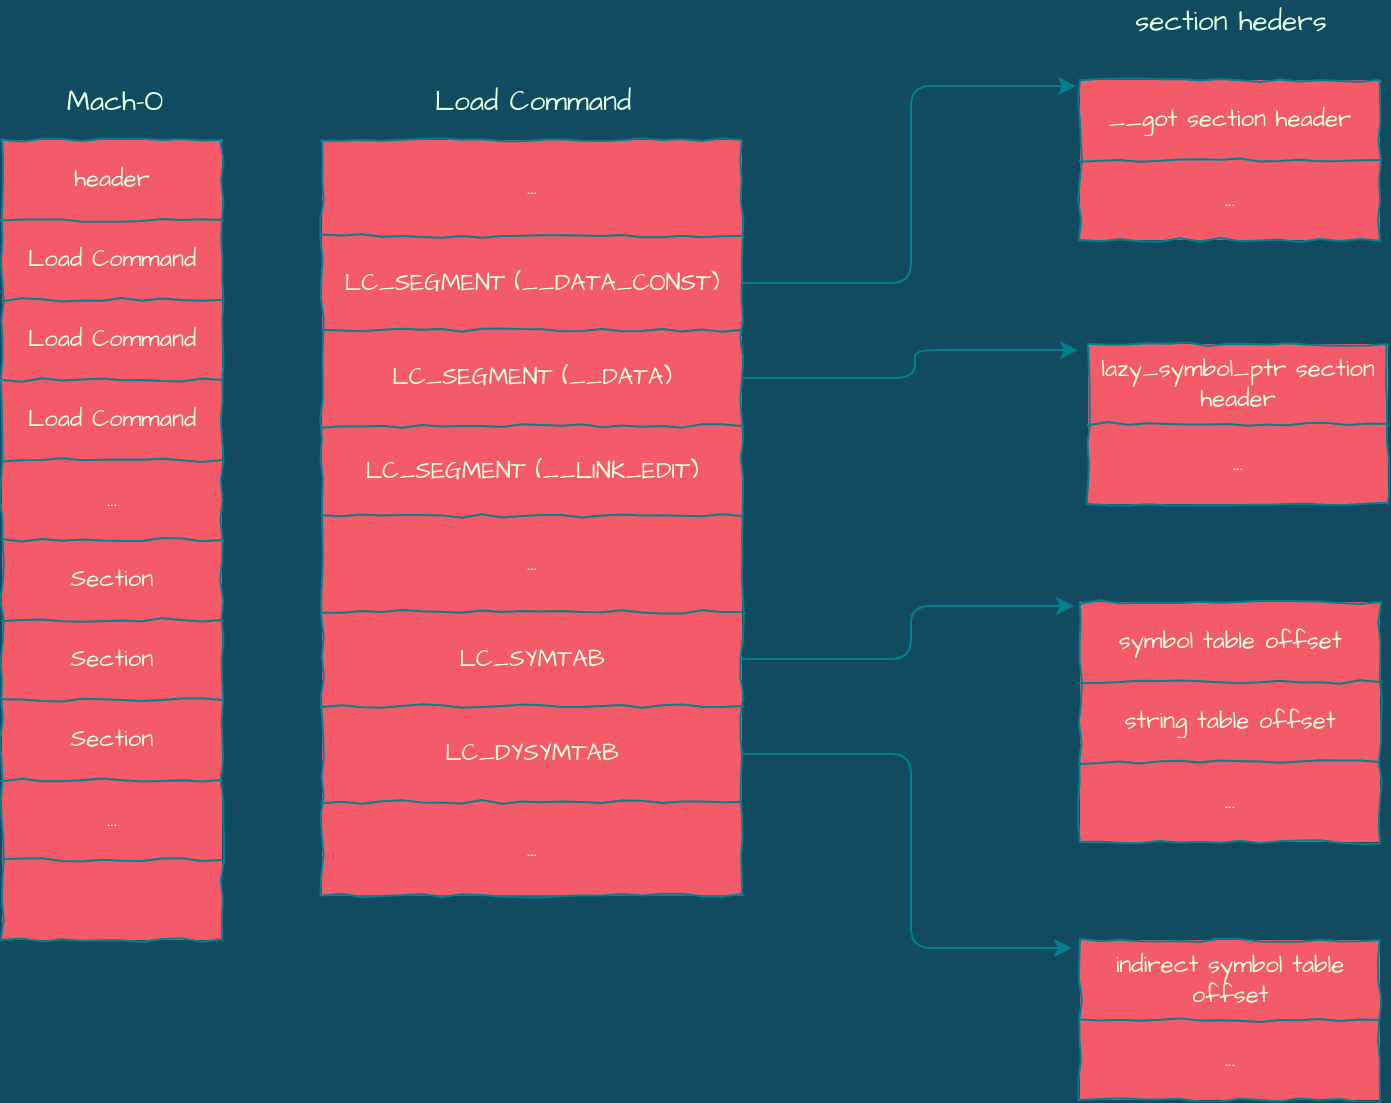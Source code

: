 <mxfile version="14.1.9" type="github" pages="2">
  <diagram id="kLP2BdOTn0ogQ7rsq4Yj" name="Page-1">
    <mxGraphModel dx="1176" dy="738" grid="1" gridSize="10" guides="1" tooltips="1" connect="1" arrows="1" fold="1" page="1" pageScale="1" pageWidth="827" pageHeight="1169" background="#114B5F" math="0" shadow="0">
      <root>
        <mxCell id="0" />
        <mxCell id="1" parent="0" />
        <mxCell id="2Gsh4tW_Gu2w8K7v1lou-30" value="" style="shape=table;html=1;whiteSpace=wrap;startSize=0;container=1;collapsible=0;childLayout=tableLayout;comic=1;fillColor=#F45B69;strokeColor=#028090;fontColor=#E4FDE1;fontFamily=Architects Daughter;fontSource=https%3A%2F%2Ffonts.googleapis.com%2Fcss%3Ffamily%3DArchitects%2BDaughter;" parent="1" vertex="1">
          <mxGeometry x="90" y="160" width="110" height="400" as="geometry" />
        </mxCell>
        <mxCell id="2Gsh4tW_Gu2w8K7v1lou-31" value="" style="shape=partialRectangle;html=1;whiteSpace=wrap;collapsible=0;dropTarget=0;pointerEvents=0;fillColor=none;top=0;left=0;bottom=0;right=0;points=[[0,0.5],[1,0.5]];portConstraint=eastwest;strokeColor=#028090;fontColor=#E4FDE1;" parent="2Gsh4tW_Gu2w8K7v1lou-30" vertex="1">
          <mxGeometry width="110" height="40" as="geometry" />
        </mxCell>
        <mxCell id="2Gsh4tW_Gu2w8K7v1lou-32" value="header" style="shape=partialRectangle;html=1;whiteSpace=wrap;connectable=0;overflow=hidden;fillColor=none;top=0;left=0;bottom=0;right=0;strokeColor=#028090;fontColor=#E4FDE1;fontFamily=Architects Daughter;fontSource=https%3A%2F%2Ffonts.googleapis.com%2Fcss%3Ffamily%3DArchitects%2BDaughter;" parent="2Gsh4tW_Gu2w8K7v1lou-31" vertex="1">
          <mxGeometry width="110" height="40" as="geometry" />
        </mxCell>
        <mxCell id="2Gsh4tW_Gu2w8K7v1lou-33" value="" style="shape=partialRectangle;html=1;whiteSpace=wrap;collapsible=0;dropTarget=0;pointerEvents=0;fillColor=none;top=0;left=0;bottom=0;right=0;points=[[0,0.5],[1,0.5]];portConstraint=eastwest;strokeColor=#028090;fontColor=#E4FDE1;" parent="2Gsh4tW_Gu2w8K7v1lou-30" vertex="1">
          <mxGeometry y="40" width="110" height="40" as="geometry" />
        </mxCell>
        <mxCell id="2Gsh4tW_Gu2w8K7v1lou-34" value="Load Command" style="shape=partialRectangle;html=1;whiteSpace=wrap;connectable=0;overflow=hidden;fillColor=none;top=0;left=0;bottom=0;right=0;strokeColor=#028090;fontColor=#E4FDE1;fontFamily=Architects Daughter;fontSource=https%3A%2F%2Ffonts.googleapis.com%2Fcss%3Ffamily%3DArchitects%2BDaughter;" parent="2Gsh4tW_Gu2w8K7v1lou-33" vertex="1">
          <mxGeometry width="110" height="40" as="geometry" />
        </mxCell>
        <mxCell id="2Gsh4tW_Gu2w8K7v1lou-35" value="" style="shape=partialRectangle;html=1;whiteSpace=wrap;collapsible=0;dropTarget=0;pointerEvents=0;fillColor=none;top=0;left=0;bottom=0;right=0;points=[[0,0.5],[1,0.5]];portConstraint=eastwest;strokeColor=#028090;fontColor=#E4FDE1;" parent="2Gsh4tW_Gu2w8K7v1lou-30" vertex="1">
          <mxGeometry y="80" width="110" height="40" as="geometry" />
        </mxCell>
        <mxCell id="2Gsh4tW_Gu2w8K7v1lou-36" value="Load Command" style="shape=partialRectangle;html=1;whiteSpace=wrap;connectable=0;overflow=hidden;fillColor=none;top=0;left=0;bottom=0;right=0;strokeColor=#028090;fontColor=#E4FDE1;fontFamily=Architects Daughter;fontSource=https%3A%2F%2Ffonts.googleapis.com%2Fcss%3Ffamily%3DArchitects%2BDaughter;" parent="2Gsh4tW_Gu2w8K7v1lou-35" vertex="1">
          <mxGeometry width="110" height="40" as="geometry" />
        </mxCell>
        <mxCell id="2Gsh4tW_Gu2w8K7v1lou-37" value="" style="shape=partialRectangle;html=1;whiteSpace=wrap;collapsible=0;dropTarget=0;pointerEvents=0;fillColor=none;top=0;left=0;bottom=0;right=0;points=[[0,0.5],[1,0.5]];portConstraint=eastwest;strokeColor=#028090;fontColor=#E4FDE1;" parent="2Gsh4tW_Gu2w8K7v1lou-30" vertex="1">
          <mxGeometry y="120" width="110" height="40" as="geometry" />
        </mxCell>
        <mxCell id="2Gsh4tW_Gu2w8K7v1lou-38" value="Load Command" style="shape=partialRectangle;html=1;whiteSpace=wrap;connectable=0;overflow=hidden;fillColor=none;top=0;left=0;bottom=0;right=0;strokeColor=#028090;fontColor=#E4FDE1;fontFamily=Architects Daughter;fontSource=https%3A%2F%2Ffonts.googleapis.com%2Fcss%3Ffamily%3DArchitects%2BDaughter;" parent="2Gsh4tW_Gu2w8K7v1lou-37" vertex="1">
          <mxGeometry width="110" height="40" as="geometry" />
        </mxCell>
        <mxCell id="2Gsh4tW_Gu2w8K7v1lou-39" value="" style="shape=partialRectangle;html=1;whiteSpace=wrap;collapsible=0;dropTarget=0;pointerEvents=0;fillColor=none;top=0;left=0;bottom=0;right=0;points=[[0,0.5],[1,0.5]];portConstraint=eastwest;strokeColor=#028090;fontColor=#E4FDE1;" parent="2Gsh4tW_Gu2w8K7v1lou-30" vertex="1">
          <mxGeometry y="160" width="110" height="40" as="geometry" />
        </mxCell>
        <mxCell id="2Gsh4tW_Gu2w8K7v1lou-40" value="..." style="shape=partialRectangle;html=1;whiteSpace=wrap;connectable=0;overflow=hidden;fillColor=none;top=0;left=0;bottom=0;right=0;strokeColor=#028090;fontColor=#E4FDE1;fontFamily=Architects Daughter;fontSource=https%3A%2F%2Ffonts.googleapis.com%2Fcss%3Ffamily%3DArchitects%2BDaughter;" parent="2Gsh4tW_Gu2w8K7v1lou-39" vertex="1">
          <mxGeometry width="110" height="40" as="geometry" />
        </mxCell>
        <mxCell id="2Gsh4tW_Gu2w8K7v1lou-41" value="" style="shape=partialRectangle;html=1;whiteSpace=wrap;collapsible=0;dropTarget=0;pointerEvents=0;fillColor=none;top=0;left=0;bottom=0;right=0;points=[[0,0.5],[1,0.5]];portConstraint=eastwest;strokeColor=#028090;fontColor=#E4FDE1;" parent="2Gsh4tW_Gu2w8K7v1lou-30" vertex="1">
          <mxGeometry y="200" width="110" height="40" as="geometry" />
        </mxCell>
        <mxCell id="2Gsh4tW_Gu2w8K7v1lou-42" value="Section" style="shape=partialRectangle;html=1;whiteSpace=wrap;connectable=0;overflow=hidden;fillColor=none;top=0;left=0;bottom=0;right=0;strokeColor=#028090;fontColor=#E4FDE1;fontFamily=Architects Daughter;fontSource=https%3A%2F%2Ffonts.googleapis.com%2Fcss%3Ffamily%3DArchitects%2BDaughter;" parent="2Gsh4tW_Gu2w8K7v1lou-41" vertex="1">
          <mxGeometry width="110" height="40" as="geometry" />
        </mxCell>
        <mxCell id="2Gsh4tW_Gu2w8K7v1lou-43" value="" style="shape=partialRectangle;html=1;whiteSpace=wrap;collapsible=0;dropTarget=0;pointerEvents=0;fillColor=none;top=0;left=0;bottom=0;right=0;points=[[0,0.5],[1,0.5]];portConstraint=eastwest;strokeColor=#028090;fontColor=#E4FDE1;" parent="2Gsh4tW_Gu2w8K7v1lou-30" vertex="1">
          <mxGeometry y="240" width="110" height="40" as="geometry" />
        </mxCell>
        <mxCell id="2Gsh4tW_Gu2w8K7v1lou-44" value="Section" style="shape=partialRectangle;html=1;whiteSpace=wrap;connectable=0;overflow=hidden;fillColor=none;top=0;left=0;bottom=0;right=0;strokeColor=#028090;fontColor=#E4FDE1;fontFamily=Architects Daughter;fontSource=https%3A%2F%2Ffonts.googleapis.com%2Fcss%3Ffamily%3DArchitects%2BDaughter;" parent="2Gsh4tW_Gu2w8K7v1lou-43" vertex="1">
          <mxGeometry width="110" height="40" as="geometry" />
        </mxCell>
        <mxCell id="2Gsh4tW_Gu2w8K7v1lou-45" value="" style="shape=partialRectangle;html=1;whiteSpace=wrap;collapsible=0;dropTarget=0;pointerEvents=0;fillColor=none;top=0;left=0;bottom=0;right=0;points=[[0,0.5],[1,0.5]];portConstraint=eastwest;strokeColor=#028090;fontColor=#E4FDE1;" parent="2Gsh4tW_Gu2w8K7v1lou-30" vertex="1">
          <mxGeometry y="280" width="110" height="40" as="geometry" />
        </mxCell>
        <mxCell id="2Gsh4tW_Gu2w8K7v1lou-46" value="Section" style="shape=partialRectangle;html=1;whiteSpace=wrap;connectable=0;overflow=hidden;fillColor=none;top=0;left=0;bottom=0;right=0;strokeColor=#028090;fontColor=#E4FDE1;fontFamily=Architects Daughter;fontSource=https%3A%2F%2Ffonts.googleapis.com%2Fcss%3Ffamily%3DArchitects%2BDaughter;" parent="2Gsh4tW_Gu2w8K7v1lou-45" vertex="1">
          <mxGeometry width="110" height="40" as="geometry" />
        </mxCell>
        <mxCell id="2Gsh4tW_Gu2w8K7v1lou-47" value="" style="shape=partialRectangle;html=1;whiteSpace=wrap;collapsible=0;dropTarget=0;pointerEvents=0;fillColor=none;top=0;left=0;bottom=0;right=0;points=[[0,0.5],[1,0.5]];portConstraint=eastwest;strokeColor=#028090;fontColor=#E4FDE1;" parent="2Gsh4tW_Gu2w8K7v1lou-30" vertex="1">
          <mxGeometry y="320" width="110" height="40" as="geometry" />
        </mxCell>
        <mxCell id="2Gsh4tW_Gu2w8K7v1lou-48" value="..." style="shape=partialRectangle;html=1;whiteSpace=wrap;connectable=0;overflow=hidden;fillColor=none;top=0;left=0;bottom=0;right=0;strokeColor=#028090;fontColor=#E4FDE1;fontFamily=Architects Daughter;fontSource=https%3A%2F%2Ffonts.googleapis.com%2Fcss%3Ffamily%3DArchitects%2BDaughter;" parent="2Gsh4tW_Gu2w8K7v1lou-47" vertex="1">
          <mxGeometry width="110" height="40" as="geometry" />
        </mxCell>
        <mxCell id="2Gsh4tW_Gu2w8K7v1lou-49" value="" style="shape=partialRectangle;html=1;whiteSpace=wrap;collapsible=0;dropTarget=0;pointerEvents=0;fillColor=none;top=0;left=0;bottom=0;right=0;points=[[0,0.5],[1,0.5]];portConstraint=eastwest;strokeColor=#028090;fontColor=#E4FDE1;" parent="2Gsh4tW_Gu2w8K7v1lou-30" vertex="1">
          <mxGeometry y="360" width="110" height="40" as="geometry" />
        </mxCell>
        <mxCell id="2Gsh4tW_Gu2w8K7v1lou-50" value="" style="shape=partialRectangle;html=1;whiteSpace=wrap;connectable=0;overflow=hidden;fillColor=none;top=0;left=0;bottom=0;right=0;strokeColor=#028090;fontColor=#E4FDE1;fontFamily=Architects Daughter;fontSource=https%3A%2F%2Ffonts.googleapis.com%2Fcss%3Ffamily%3DArchitects%2BDaughter;" parent="2Gsh4tW_Gu2w8K7v1lou-49" vertex="1">
          <mxGeometry width="110" height="40" as="geometry" />
        </mxCell>
        <mxCell id="2Gsh4tW_Gu2w8K7v1lou-51" value="&lt;font face=&quot;Architects Daughter&quot; data-font-src=&quot;https://fonts.googleapis.com/css?family=Architects+Daughter&quot; style=&quot;font-size: 14px;&quot;&gt;Mach-O&lt;/font&gt;" style="text;html=1;align=center;verticalAlign=middle;resizable=0;points=[];autosize=1;fontColor=#E4FDE1;fontSize=14;" parent="1" vertex="1">
          <mxGeometry x="117" y="129" width="58" height="22" as="geometry" />
        </mxCell>
        <mxCell id="2Gsh4tW_Gu2w8K7v1lou-52" value="" style="shape=table;html=1;whiteSpace=wrap;startSize=0;container=1;collapsible=0;childLayout=tableLayout;comic=1;fillColor=#F45B69;strokeColor=#028090;fontColor=#E4FDE1;fontFamily=Architects Daughter;fontSource=https%3A%2F%2Ffonts.googleapis.com%2Fcss%3Ffamily%3DArchitects%2BDaughter;" parent="1" vertex="1">
          <mxGeometry x="250" y="160" width="210" height="377.75" as="geometry" />
        </mxCell>
        <mxCell id="2Gsh4tW_Gu2w8K7v1lou-53" value="" style="shape=partialRectangle;html=1;whiteSpace=wrap;collapsible=0;dropTarget=0;pointerEvents=0;fillColor=none;top=0;left=0;bottom=0;right=0;points=[[0,0.5],[1,0.5]];portConstraint=eastwest;strokeColor=#028090;fontColor=#E4FDE1;" parent="2Gsh4tW_Gu2w8K7v1lou-52" vertex="1">
          <mxGeometry width="210" height="48" as="geometry" />
        </mxCell>
        <mxCell id="2Gsh4tW_Gu2w8K7v1lou-54" value="..." style="shape=partialRectangle;html=1;whiteSpace=wrap;connectable=0;overflow=hidden;fillColor=none;top=0;left=0;bottom=0;right=0;strokeColor=#028090;fontColor=#E4FDE1;fontFamily=Architects Daughter;fontSource=https%3A%2F%2Ffonts.googleapis.com%2Fcss%3Ffamily%3DArchitects%2BDaughter;" parent="2Gsh4tW_Gu2w8K7v1lou-53" vertex="1">
          <mxGeometry width="210" height="48" as="geometry" />
        </mxCell>
        <mxCell id="2Gsh4tW_Gu2w8K7v1lou-55" value="" style="shape=partialRectangle;html=1;whiteSpace=wrap;collapsible=0;dropTarget=0;pointerEvents=0;fillColor=none;top=0;left=0;bottom=0;right=0;points=[[0,0.5],[1,0.5]];portConstraint=eastwest;strokeColor=#028090;fontColor=#E4FDE1;" parent="2Gsh4tW_Gu2w8K7v1lou-52" vertex="1">
          <mxGeometry y="48" width="210" height="47" as="geometry" />
        </mxCell>
        <mxCell id="2Gsh4tW_Gu2w8K7v1lou-56" value="LC_SEGMENT (__DATA_CONST)" style="shape=partialRectangle;html=1;whiteSpace=wrap;connectable=0;overflow=hidden;fillColor=none;top=0;left=0;bottom=0;right=0;strokeColor=#028090;fontColor=#E4FDE1;fontFamily=Architects Daughter;fontSource=https%3A%2F%2Ffonts.googleapis.com%2Fcss%3Ffamily%3DArchitects%2BDaughter;" parent="2Gsh4tW_Gu2w8K7v1lou-55" vertex="1">
          <mxGeometry width="210" height="47" as="geometry" />
        </mxCell>
        <mxCell id="2Gsh4tW_Gu2w8K7v1lou-57" value="" style="shape=partialRectangle;html=1;whiteSpace=wrap;collapsible=0;dropTarget=0;pointerEvents=0;fillColor=none;top=0;left=0;bottom=0;right=0;points=[[0,0.5],[1,0.5]];portConstraint=eastwest;strokeColor=#028090;fontColor=#E4FDE1;" parent="2Gsh4tW_Gu2w8K7v1lou-52" vertex="1">
          <mxGeometry y="95" width="210" height="48" as="geometry" />
        </mxCell>
        <mxCell id="2Gsh4tW_Gu2w8K7v1lou-58" value="LC_SEGMENT (__DATA)" style="shape=partialRectangle;html=1;whiteSpace=wrap;connectable=0;overflow=hidden;fillColor=none;top=0;left=0;bottom=0;right=0;strokeColor=#028090;fontColor=#E4FDE1;fontFamily=Architects Daughter;fontSource=https%3A%2F%2Ffonts.googleapis.com%2Fcss%3Ffamily%3DArchitects%2BDaughter;" parent="2Gsh4tW_Gu2w8K7v1lou-57" vertex="1">
          <mxGeometry width="210" height="48" as="geometry" />
        </mxCell>
        <mxCell id="2Gsh4tW_Gu2w8K7v1lou-59" value="" style="shape=partialRectangle;html=1;whiteSpace=wrap;collapsible=0;dropTarget=0;pointerEvents=0;fillColor=none;top=0;left=0;bottom=0;right=0;points=[[0,0.5],[1,0.5]];portConstraint=eastwest;strokeColor=#028090;fontColor=#E4FDE1;" parent="2Gsh4tW_Gu2w8K7v1lou-52" vertex="1">
          <mxGeometry y="143" width="210" height="45" as="geometry" />
        </mxCell>
        <mxCell id="2Gsh4tW_Gu2w8K7v1lou-60" value="LC_SEGMENT (__LINK_EDIT)" style="shape=partialRectangle;html=1;whiteSpace=wrap;connectable=0;overflow=hidden;fillColor=none;top=0;left=0;bottom=0;right=0;strokeColor=#028090;fontColor=#E4FDE1;fontFamily=Architects Daughter;fontSource=https%3A%2F%2Ffonts.googleapis.com%2Fcss%3Ffamily%3DArchitects%2BDaughter;" parent="2Gsh4tW_Gu2w8K7v1lou-59" vertex="1">
          <mxGeometry width="210" height="45" as="geometry" />
        </mxCell>
        <mxCell id="2Gsh4tW_Gu2w8K7v1lou-61" value="" style="shape=partialRectangle;html=1;whiteSpace=wrap;collapsible=0;dropTarget=0;pointerEvents=0;fillColor=none;top=0;left=0;bottom=0;right=0;points=[[0,0.5],[1,0.5]];portConstraint=eastwest;strokeColor=#028090;fontColor=#E4FDE1;" parent="2Gsh4tW_Gu2w8K7v1lou-52" vertex="1">
          <mxGeometry y="188" width="210" height="48" as="geometry" />
        </mxCell>
        <mxCell id="2Gsh4tW_Gu2w8K7v1lou-62" value="..." style="shape=partialRectangle;html=1;whiteSpace=wrap;connectable=0;overflow=hidden;fillColor=none;top=0;left=0;bottom=0;right=0;strokeColor=#028090;fontColor=#E4FDE1;fontFamily=Architects Daughter;fontSource=https%3A%2F%2Ffonts.googleapis.com%2Fcss%3Ffamily%3DArchitects%2BDaughter;" parent="2Gsh4tW_Gu2w8K7v1lou-61" vertex="1">
          <mxGeometry width="210" height="48" as="geometry" />
        </mxCell>
        <mxCell id="2Gsh4tW_Gu2w8K7v1lou-63" value="" style="shape=partialRectangle;html=1;whiteSpace=wrap;collapsible=0;dropTarget=0;pointerEvents=0;fillColor=none;top=0;left=0;bottom=0;right=0;points=[[0,0.5],[1,0.5]];portConstraint=eastwest;strokeColor=#028090;fontColor=#E4FDE1;" parent="2Gsh4tW_Gu2w8K7v1lou-52" vertex="1">
          <mxGeometry y="236" width="210" height="47" as="geometry" />
        </mxCell>
        <mxCell id="2Gsh4tW_Gu2w8K7v1lou-64" value="LC_SYMTAB" style="shape=partialRectangle;html=1;whiteSpace=wrap;connectable=0;overflow=hidden;fillColor=none;top=0;left=0;bottom=0;right=0;strokeColor=#028090;fontColor=#E4FDE1;fontFamily=Architects Daughter;fontSource=https%3A%2F%2Ffonts.googleapis.com%2Fcss%3Ffamily%3DArchitects%2BDaughter;" parent="2Gsh4tW_Gu2w8K7v1lou-63" vertex="1">
          <mxGeometry width="210" height="47" as="geometry" />
        </mxCell>
        <mxCell id="2Gsh4tW_Gu2w8K7v1lou-65" value="" style="shape=partialRectangle;html=1;whiteSpace=wrap;collapsible=0;dropTarget=0;pointerEvents=0;fillColor=none;top=0;left=0;bottom=0;right=0;points=[[0,0.5],[1,0.5]];portConstraint=eastwest;strokeColor=#028090;fontColor=#E4FDE1;" parent="2Gsh4tW_Gu2w8K7v1lou-52" vertex="1">
          <mxGeometry y="283" width="210" height="48" as="geometry" />
        </mxCell>
        <mxCell id="2Gsh4tW_Gu2w8K7v1lou-66" value="LC_DYSYMTAB" style="shape=partialRectangle;html=1;whiteSpace=wrap;connectable=0;overflow=hidden;fillColor=none;top=0;left=0;bottom=0;right=0;strokeColor=#028090;fontColor=#E4FDE1;fontFamily=Architects Daughter;fontSource=https%3A%2F%2Ffonts.googleapis.com%2Fcss%3Ffamily%3DArchitects%2BDaughter;" parent="2Gsh4tW_Gu2w8K7v1lou-65" vertex="1">
          <mxGeometry width="210" height="48" as="geometry" />
        </mxCell>
        <mxCell id="2Gsh4tW_Gu2w8K7v1lou-95" style="shape=partialRectangle;html=1;whiteSpace=wrap;collapsible=0;dropTarget=0;pointerEvents=0;fillColor=none;top=0;left=0;bottom=0;right=0;points=[[0,0.5],[1,0.5]];portConstraint=eastwest;strokeColor=#028090;fontColor=#E4FDE1;" parent="2Gsh4tW_Gu2w8K7v1lou-52" vertex="1">
          <mxGeometry y="331" width="210" height="47" as="geometry" />
        </mxCell>
        <mxCell id="2Gsh4tW_Gu2w8K7v1lou-96" value="..." style="shape=partialRectangle;html=1;whiteSpace=wrap;connectable=0;overflow=hidden;fillColor=none;top=0;left=0;bottom=0;right=0;strokeColor=#028090;fontColor=#E4FDE1;fontFamily=Architects Daughter;fontSource=https%3A%2F%2Ffonts.googleapis.com%2Fcss%3Ffamily%3DArchitects%2BDaughter;" parent="2Gsh4tW_Gu2w8K7v1lou-95" vertex="1">
          <mxGeometry width="210" height="47" as="geometry" />
        </mxCell>
        <mxCell id="2Gsh4tW_Gu2w8K7v1lou-73" value="Load Command" style="text;html=1;align=center;verticalAlign=middle;resizable=0;points=[];autosize=1;fontFamily=Architects Daughter;fontColor=#E4FDE1;fontSize=14;" parent="1" vertex="1">
          <mxGeometry x="301" y="130" width="108" height="21" as="geometry" />
        </mxCell>
        <mxCell id="2Gsh4tW_Gu2w8K7v1lou-106" value="" style="shape=table;html=1;whiteSpace=wrap;startSize=0;container=1;collapsible=0;childLayout=tableLayout;comic=1;fillColor=#F45B69;strokeColor=#028090;fontColor=#E4FDE1;fontFamily=Architects Daughter;fontSource=https%3A%2F%2Ffonts.googleapis.com%2Fcss%3Ffamily%3DArchitects%2BDaughter;" parent="1" vertex="1">
          <mxGeometry x="629" y="391" width="150" height="120" as="geometry" />
        </mxCell>
        <mxCell id="2Gsh4tW_Gu2w8K7v1lou-107" value="" style="shape=partialRectangle;html=1;whiteSpace=wrap;collapsible=0;dropTarget=0;pointerEvents=0;fillColor=none;top=0;left=0;bottom=0;right=0;points=[[0,0.5],[1,0.5]];portConstraint=eastwest;strokeColor=#028090;fontColor=#E4FDE1;" parent="2Gsh4tW_Gu2w8K7v1lou-106" vertex="1">
          <mxGeometry width="150" height="40" as="geometry" />
        </mxCell>
        <mxCell id="2Gsh4tW_Gu2w8K7v1lou-108" value="symbol table offset" style="shape=partialRectangle;html=1;whiteSpace=wrap;connectable=0;overflow=hidden;fillColor=none;top=0;left=0;bottom=0;right=0;strokeColor=#028090;fontColor=#E4FDE1;fontFamily=Architects Daughter;fontSource=https%3A%2F%2Ffonts.googleapis.com%2Fcss%3Ffamily%3DArchitects%2BDaughter;" parent="2Gsh4tW_Gu2w8K7v1lou-107" vertex="1">
          <mxGeometry width="150" height="40" as="geometry" />
        </mxCell>
        <mxCell id="2Gsh4tW_Gu2w8K7v1lou-109" value="" style="shape=partialRectangle;html=1;whiteSpace=wrap;collapsible=0;dropTarget=0;pointerEvents=0;fillColor=none;top=0;left=0;bottom=0;right=0;points=[[0,0.5],[1,0.5]];portConstraint=eastwest;strokeColor=#028090;fontColor=#E4FDE1;" parent="2Gsh4tW_Gu2w8K7v1lou-106" vertex="1">
          <mxGeometry y="40" width="150" height="40" as="geometry" />
        </mxCell>
        <mxCell id="2Gsh4tW_Gu2w8K7v1lou-110" value="string table offset" style="shape=partialRectangle;html=1;whiteSpace=wrap;connectable=0;overflow=hidden;fillColor=none;top=0;left=0;bottom=0;right=0;strokeColor=#028090;fontColor=#E4FDE1;fontFamily=Architects Daughter;fontSource=https%3A%2F%2Ffonts.googleapis.com%2Fcss%3Ffamily%3DArchitects%2BDaughter;" parent="2Gsh4tW_Gu2w8K7v1lou-109" vertex="1">
          <mxGeometry width="150" height="40" as="geometry" />
        </mxCell>
        <mxCell id="2Gsh4tW_Gu2w8K7v1lou-111" value="" style="shape=partialRectangle;html=1;whiteSpace=wrap;collapsible=0;dropTarget=0;pointerEvents=0;fillColor=none;top=0;left=0;bottom=0;right=0;points=[[0,0.5],[1,0.5]];portConstraint=eastwest;strokeColor=#028090;fontColor=#E4FDE1;" parent="2Gsh4tW_Gu2w8K7v1lou-106" vertex="1">
          <mxGeometry y="80" width="150" height="40" as="geometry" />
        </mxCell>
        <mxCell id="2Gsh4tW_Gu2w8K7v1lou-112" value="..." style="shape=partialRectangle;html=1;whiteSpace=wrap;connectable=0;overflow=hidden;fillColor=none;top=0;left=0;bottom=0;right=0;strokeColor=#028090;fontColor=#E4FDE1;fontFamily=Architects Daughter;fontSource=https%3A%2F%2Ffonts.googleapis.com%2Fcss%3Ffamily%3DArchitects%2BDaughter;" parent="2Gsh4tW_Gu2w8K7v1lou-111" vertex="1">
          <mxGeometry width="150" height="40" as="geometry" />
        </mxCell>
        <mxCell id="2Gsh4tW_Gu2w8K7v1lou-134" value="" style="shape=table;html=1;whiteSpace=wrap;startSize=0;container=1;collapsible=0;childLayout=tableLayout;comic=1;fillColor=#F45B69;strokeColor=#028090;fontColor=#E4FDE1;fontFamily=Architects Daughter;fontSource=https%3A%2F%2Ffonts.googleapis.com%2Fcss%3Ffamily%3DArchitects%2BDaughter;" parent="1" vertex="1">
          <mxGeometry x="629" y="560" width="150" height="80" as="geometry" />
        </mxCell>
        <mxCell id="2Gsh4tW_Gu2w8K7v1lou-135" value="" style="shape=partialRectangle;html=1;whiteSpace=wrap;collapsible=0;dropTarget=0;pointerEvents=0;fillColor=none;top=0;left=0;bottom=0;right=0;points=[[0,0.5],[1,0.5]];portConstraint=eastwest;strokeColor=#028090;fontColor=#E4FDE1;" parent="2Gsh4tW_Gu2w8K7v1lou-134" vertex="1">
          <mxGeometry width="150" height="40" as="geometry" />
        </mxCell>
        <mxCell id="2Gsh4tW_Gu2w8K7v1lou-136" value="indirect symbol table offset" style="shape=partialRectangle;html=1;whiteSpace=wrap;connectable=0;overflow=hidden;fillColor=none;top=0;left=0;bottom=0;right=0;strokeColor=#028090;fontColor=#E4FDE1;fontFamily=Architects Daughter;fontSource=https%3A%2F%2Ffonts.googleapis.com%2Fcss%3Ffamily%3DArchitects%2BDaughter;" parent="2Gsh4tW_Gu2w8K7v1lou-135" vertex="1">
          <mxGeometry width="150" height="40" as="geometry" />
        </mxCell>
        <mxCell id="2Gsh4tW_Gu2w8K7v1lou-137" value="" style="shape=partialRectangle;html=1;whiteSpace=wrap;collapsible=0;dropTarget=0;pointerEvents=0;fillColor=none;top=0;left=0;bottom=0;right=0;points=[[0,0.5],[1,0.5]];portConstraint=eastwest;strokeColor=#028090;fontColor=#E4FDE1;" parent="2Gsh4tW_Gu2w8K7v1lou-134" vertex="1">
          <mxGeometry y="40" width="150" height="40" as="geometry" />
        </mxCell>
        <mxCell id="2Gsh4tW_Gu2w8K7v1lou-138" value="..." style="shape=partialRectangle;html=1;whiteSpace=wrap;connectable=0;overflow=hidden;fillColor=none;top=0;left=0;bottom=0;right=0;strokeColor=#028090;fontColor=#E4FDE1;fontFamily=Architects Daughter;fontSource=https%3A%2F%2Ffonts.googleapis.com%2Fcss%3Ffamily%3DArchitects%2BDaughter;" parent="2Gsh4tW_Gu2w8K7v1lou-137" vertex="1">
          <mxGeometry width="150" height="40" as="geometry" />
        </mxCell>
        <mxCell id="2Gsh4tW_Gu2w8K7v1lou-141" style="edgeStyle=orthogonalEdgeStyle;curved=0;rounded=1;sketch=0;orthogonalLoop=1;jettySize=auto;html=1;exitX=1;exitY=0.5;exitDx=0;exitDy=0;entryX=-0.027;entryY=0.1;entryDx=0;entryDy=0;entryPerimeter=0;strokeColor=#028090;fillColor=#F45B69;fontFamily=Architects Daughter;fontSource=https%3A%2F%2Ffonts.googleapis.com%2Fcss%3Ffamily%3DArchitects%2BDaughter;fontColor=#E4FDE1;labelBackgroundColor=#114B5F;" parent="1" source="2Gsh4tW_Gu2w8K7v1lou-65" target="2Gsh4tW_Gu2w8K7v1lou-135" edge="1">
          <mxGeometry relative="1" as="geometry" />
        </mxCell>
        <mxCell id="2Gsh4tW_Gu2w8K7v1lou-142" value="" style="shape=table;html=1;whiteSpace=wrap;startSize=0;container=1;collapsible=0;childLayout=tableLayout;comic=1;fillColor=#F45B69;strokeColor=#028090;fontColor=#E4FDE1;fontFamily=Architects Daughter;fontSource=https%3A%2F%2Ffonts.googleapis.com%2Fcss%3Ffamily%3DArchitects%2BDaughter;" parent="1" vertex="1">
          <mxGeometry x="629" y="130" width="150" height="80" as="geometry" />
        </mxCell>
        <mxCell id="2Gsh4tW_Gu2w8K7v1lou-143" value="" style="shape=partialRectangle;html=1;whiteSpace=wrap;collapsible=0;dropTarget=0;pointerEvents=0;fillColor=none;top=0;left=0;bottom=0;right=0;points=[[0,0.5],[1,0.5]];portConstraint=eastwest;strokeColor=#028090;fontColor=#E4FDE1;" parent="2Gsh4tW_Gu2w8K7v1lou-142" vertex="1">
          <mxGeometry width="150" height="40" as="geometry" />
        </mxCell>
        <mxCell id="2Gsh4tW_Gu2w8K7v1lou-144" value="__got section header" style="shape=partialRectangle;html=1;whiteSpace=wrap;connectable=0;overflow=hidden;fillColor=none;top=0;left=0;bottom=0;right=0;strokeColor=#028090;fontColor=#E4FDE1;fontFamily=Architects Daughter;fontSource=https%3A%2F%2Ffonts.googleapis.com%2Fcss%3Ffamily%3DArchitects%2BDaughter;" parent="2Gsh4tW_Gu2w8K7v1lou-143" vertex="1">
          <mxGeometry width="150" height="40" as="geometry" />
        </mxCell>
        <mxCell id="2Gsh4tW_Gu2w8K7v1lou-145" value="" style="shape=partialRectangle;html=1;whiteSpace=wrap;collapsible=0;dropTarget=0;pointerEvents=0;fillColor=none;top=0;left=0;bottom=0;right=0;points=[[0,0.5],[1,0.5]];portConstraint=eastwest;strokeColor=#028090;fontColor=#E4FDE1;" parent="2Gsh4tW_Gu2w8K7v1lou-142" vertex="1">
          <mxGeometry y="40" width="150" height="40" as="geometry" />
        </mxCell>
        <mxCell id="2Gsh4tW_Gu2w8K7v1lou-146" value="..." style="shape=partialRectangle;html=1;whiteSpace=wrap;connectable=0;overflow=hidden;fillColor=none;top=0;left=0;bottom=0;right=0;strokeColor=#028090;fontColor=#E4FDE1;fontFamily=Architects Daughter;fontSource=https%3A%2F%2Ffonts.googleapis.com%2Fcss%3Ffamily%3DArchitects%2BDaughter;" parent="2Gsh4tW_Gu2w8K7v1lou-145" vertex="1">
          <mxGeometry width="150" height="40" as="geometry" />
        </mxCell>
        <mxCell id="2Gsh4tW_Gu2w8K7v1lou-152" value="section heders" style="text;html=1;align=center;verticalAlign=middle;resizable=0;points=[];autosize=1;fontFamily=Architects Daughter;fontColor=#E4FDE1;fontSize=14;" parent="1" vertex="1">
          <mxGeometry x="651" y="90" width="106" height="21" as="geometry" />
        </mxCell>
        <mxCell id="2Gsh4tW_Gu2w8K7v1lou-160" value="" style="shape=table;html=1;whiteSpace=wrap;startSize=0;container=1;collapsible=0;childLayout=tableLayout;comic=1;fillColor=#F45B69;strokeColor=#028090;fontColor=#E4FDE1;fontFamily=Architects Daughter;fontSource=https%3A%2F%2Ffonts.googleapis.com%2Fcss%3Ffamily%3DArchitects%2BDaughter;" parent="1" vertex="1">
          <mxGeometry x="633" y="262" width="150" height="80" as="geometry" />
        </mxCell>
        <mxCell id="2Gsh4tW_Gu2w8K7v1lou-161" value="" style="shape=partialRectangle;html=1;whiteSpace=wrap;collapsible=0;dropTarget=0;pointerEvents=0;fillColor=none;top=0;left=0;bottom=0;right=0;points=[[0,0.5],[1,0.5]];portConstraint=eastwest;strokeColor=#028090;fontColor=#E4FDE1;" parent="2Gsh4tW_Gu2w8K7v1lou-160" vertex="1">
          <mxGeometry width="150" height="40" as="geometry" />
        </mxCell>
        <mxCell id="2Gsh4tW_Gu2w8K7v1lou-162" value="lazy_symbol_ptr section header" style="shape=partialRectangle;html=1;whiteSpace=wrap;connectable=0;overflow=hidden;fillColor=none;top=0;left=0;bottom=0;right=0;strokeColor=#028090;fontColor=#E4FDE1;fontFamily=Architects Daughter;fontSource=https%3A%2F%2Ffonts.googleapis.com%2Fcss%3Ffamily%3DArchitects%2BDaughter;" parent="2Gsh4tW_Gu2w8K7v1lou-161" vertex="1">
          <mxGeometry width="150" height="40" as="geometry" />
        </mxCell>
        <mxCell id="2Gsh4tW_Gu2w8K7v1lou-163" value="" style="shape=partialRectangle;html=1;whiteSpace=wrap;collapsible=0;dropTarget=0;pointerEvents=0;fillColor=none;top=0;left=0;bottom=0;right=0;points=[[0,0.5],[1,0.5]];portConstraint=eastwest;strokeColor=#028090;fontColor=#E4FDE1;" parent="2Gsh4tW_Gu2w8K7v1lou-160" vertex="1">
          <mxGeometry y="40" width="150" height="40" as="geometry" />
        </mxCell>
        <mxCell id="2Gsh4tW_Gu2w8K7v1lou-164" value="..." style="shape=partialRectangle;html=1;whiteSpace=wrap;connectable=0;overflow=hidden;fillColor=none;top=0;left=0;bottom=0;right=0;strokeColor=#028090;fontColor=#E4FDE1;fontFamily=Architects Daughter;fontSource=https%3A%2F%2Ffonts.googleapis.com%2Fcss%3Ffamily%3DArchitects%2BDaughter;" parent="2Gsh4tW_Gu2w8K7v1lou-163" vertex="1">
          <mxGeometry width="150" height="40" as="geometry" />
        </mxCell>
        <mxCell id="ad9JoqVfY1pqHOv-W9It-1" style="edgeStyle=orthogonalEdgeStyle;curved=0;rounded=1;sketch=0;orthogonalLoop=1;jettySize=auto;html=1;exitX=1;exitY=0.5;exitDx=0;exitDy=0;entryX=-0.02;entryY=0.05;entryDx=0;entryDy=0;strokeColor=#028090;fillColor=#F45B69;fontFamily=Architects Daughter;fontSource=https%3A%2F%2Ffonts.googleapis.com%2Fcss%3Ffamily%3DArchitects%2BDaughter;fontColor=#E4FDE1;entryPerimeter=0;labelBackgroundColor=#114B5F;" parent="1" source="2Gsh4tW_Gu2w8K7v1lou-63" target="2Gsh4tW_Gu2w8K7v1lou-107" edge="1">
          <mxGeometry relative="1" as="geometry" />
        </mxCell>
        <mxCell id="ad9JoqVfY1pqHOv-W9It-3" style="edgeStyle=orthogonalEdgeStyle;curved=0;rounded=1;sketch=0;orthogonalLoop=1;jettySize=auto;html=1;exitX=1;exitY=0.5;exitDx=0;exitDy=0;entryX=-0.033;entryY=0.075;entryDx=0;entryDy=0;strokeColor=#028090;fillColor=#F45B69;fontFamily=Architects Daughter;fontSource=https%3A%2F%2Ffonts.googleapis.com%2Fcss%3Ffamily%3DArchitects%2BDaughter;fontColor=#E4FDE1;entryPerimeter=0;labelBackgroundColor=#114B5F;" parent="1" source="2Gsh4tW_Gu2w8K7v1lou-57" target="2Gsh4tW_Gu2w8K7v1lou-161" edge="1">
          <mxGeometry relative="1" as="geometry" />
        </mxCell>
        <mxCell id="9oApFqxwMHWe4sm1-NYA-7" style="edgeStyle=orthogonalEdgeStyle;curved=0;rounded=1;sketch=0;orthogonalLoop=1;jettySize=auto;html=1;exitX=1;exitY=0.5;exitDx=0;exitDy=0;entryX=-0.013;entryY=0.075;entryDx=0;entryDy=0;entryPerimeter=0;strokeColor=#028090;fillColor=#F45B69;fontColor=#E4FDE1;labelBackgroundColor=#114B5F;" edge="1" parent="1" source="2Gsh4tW_Gu2w8K7v1lou-55" target="2Gsh4tW_Gu2w8K7v1lou-143">
          <mxGeometry relative="1" as="geometry" />
        </mxCell>
      </root>
    </mxGraphModel>
  </diagram>
  <diagram id="sKZW60PV3cUoFSLiOSq4" name="Page-2">
    <mxGraphModel dx="1176" dy="738" grid="1" gridSize="10" guides="1" tooltips="1" connect="1" arrows="1" fold="1" page="1" pageScale="1" pageWidth="827" pageHeight="1169" background="#114B5F" math="0" shadow="0">
      <root>
        <mxCell id="YcNe39R3D3S5rr6-rrE4-0" />
        <mxCell id="YcNe39R3D3S5rr6-rrE4-1" parent="YcNe39R3D3S5rr6-rrE4-0" />
      </root>
    </mxGraphModel>
  </diagram>
</mxfile>
